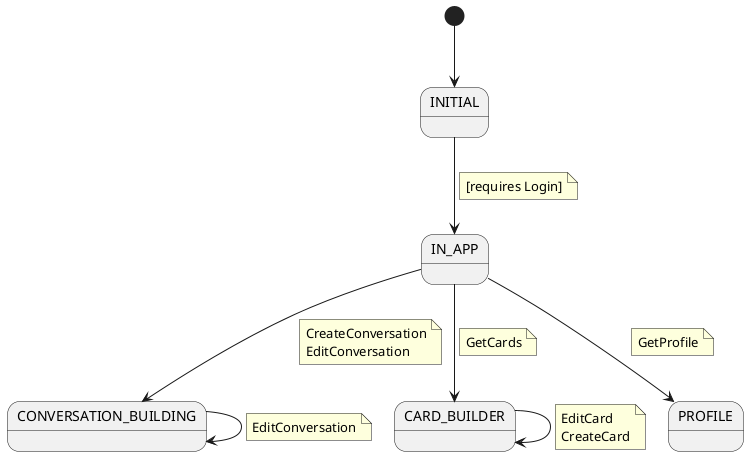 @startuml UserContext

state INITIAL
state IN_APP
state CONVERSATION_BUILDING
state CARD_BUILDER
state PROFILE

' Que estados faltan?
' Como nos movemos entre SWIPING - EDIT_CONVERSATION - PROFILE
' Back use case?

[*] --> INITIAL
INITIAL --> IN_APP
note on link
[requires Login]
end note

IN_APP --> CONVERSATION_BUILDING
note on link
CreateConversation
EditConversation
end note

CONVERSATION_BUILDING --> CONVERSATION_BUILDING
note on link
EditConversation
end note

IN_APP --> PROFILE
note on link
GetProfile
end note

IN_APP --> CARD_BUILDER
note on link
GetCards
end note
CARD_BUILDER --> CARD_BUILDER
note on link
EditCard
CreateCard
end note
@enduml
